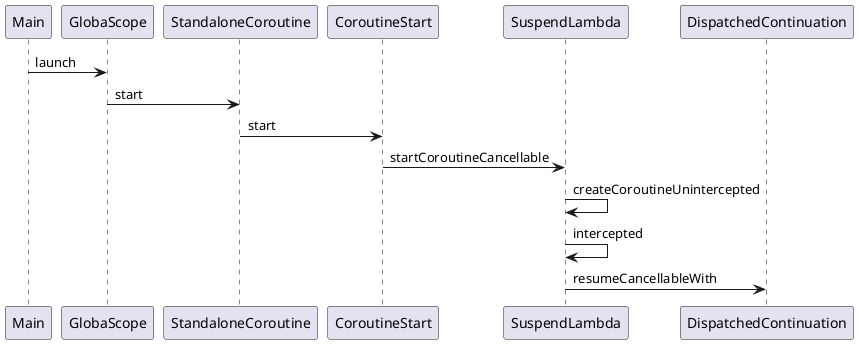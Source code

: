 @startuml
'https://plantuml.com/class-diagram

Main -> GlobaScope:launch
GlobaScope -> StandaloneCoroutine: start
StandaloneCoroutine -> CoroutineStart :start
CoroutineStart -> SuspendLambda: startCoroutineCancellable
SuspendLambda -> SuspendLambda:createCoroutineUnintercepted
SuspendLambda -> SuspendLambda:intercepted
SuspendLambda -> DispatchedContinuation:resumeCancellableWith

@enduml